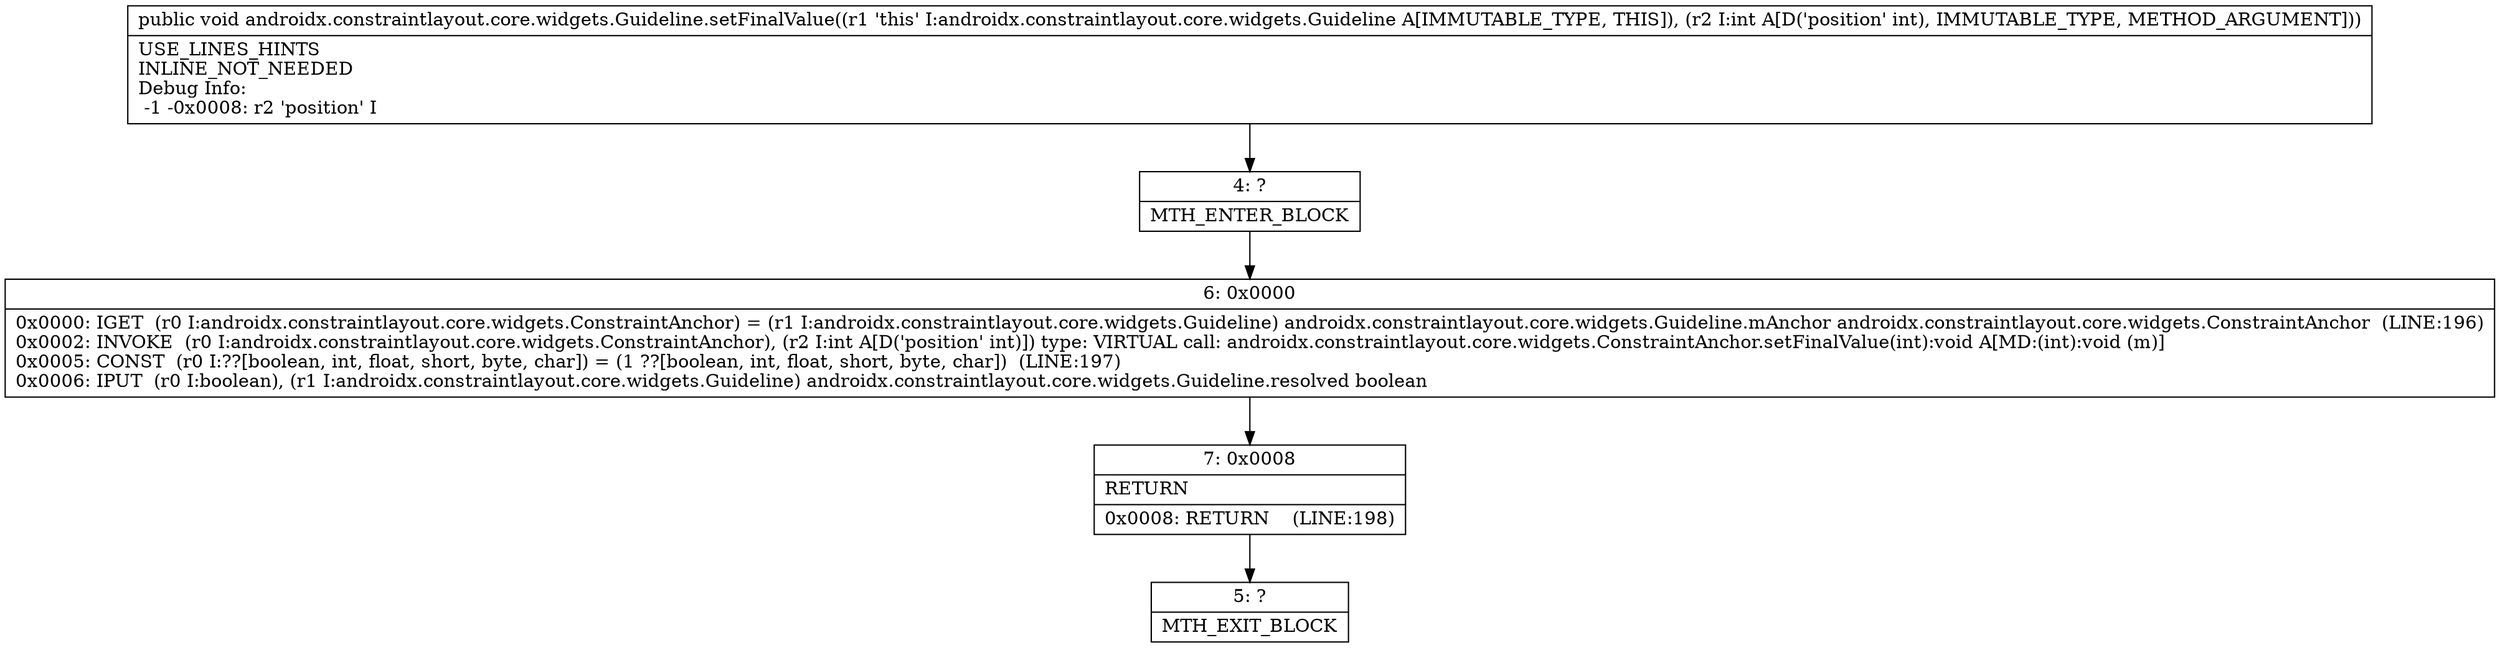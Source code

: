 digraph "CFG forandroidx.constraintlayout.core.widgets.Guideline.setFinalValue(I)V" {
Node_4 [shape=record,label="{4\:\ ?|MTH_ENTER_BLOCK\l}"];
Node_6 [shape=record,label="{6\:\ 0x0000|0x0000: IGET  (r0 I:androidx.constraintlayout.core.widgets.ConstraintAnchor) = (r1 I:androidx.constraintlayout.core.widgets.Guideline) androidx.constraintlayout.core.widgets.Guideline.mAnchor androidx.constraintlayout.core.widgets.ConstraintAnchor  (LINE:196)\l0x0002: INVOKE  (r0 I:androidx.constraintlayout.core.widgets.ConstraintAnchor), (r2 I:int A[D('position' int)]) type: VIRTUAL call: androidx.constraintlayout.core.widgets.ConstraintAnchor.setFinalValue(int):void A[MD:(int):void (m)]\l0x0005: CONST  (r0 I:??[boolean, int, float, short, byte, char]) = (1 ??[boolean, int, float, short, byte, char])  (LINE:197)\l0x0006: IPUT  (r0 I:boolean), (r1 I:androidx.constraintlayout.core.widgets.Guideline) androidx.constraintlayout.core.widgets.Guideline.resolved boolean \l}"];
Node_7 [shape=record,label="{7\:\ 0x0008|RETURN\l|0x0008: RETURN    (LINE:198)\l}"];
Node_5 [shape=record,label="{5\:\ ?|MTH_EXIT_BLOCK\l}"];
MethodNode[shape=record,label="{public void androidx.constraintlayout.core.widgets.Guideline.setFinalValue((r1 'this' I:androidx.constraintlayout.core.widgets.Guideline A[IMMUTABLE_TYPE, THIS]), (r2 I:int A[D('position' int), IMMUTABLE_TYPE, METHOD_ARGUMENT]))  | USE_LINES_HINTS\lINLINE_NOT_NEEDED\lDebug Info:\l  \-1 \-0x0008: r2 'position' I\l}"];
MethodNode -> Node_4;Node_4 -> Node_6;
Node_6 -> Node_7;
Node_7 -> Node_5;
}

